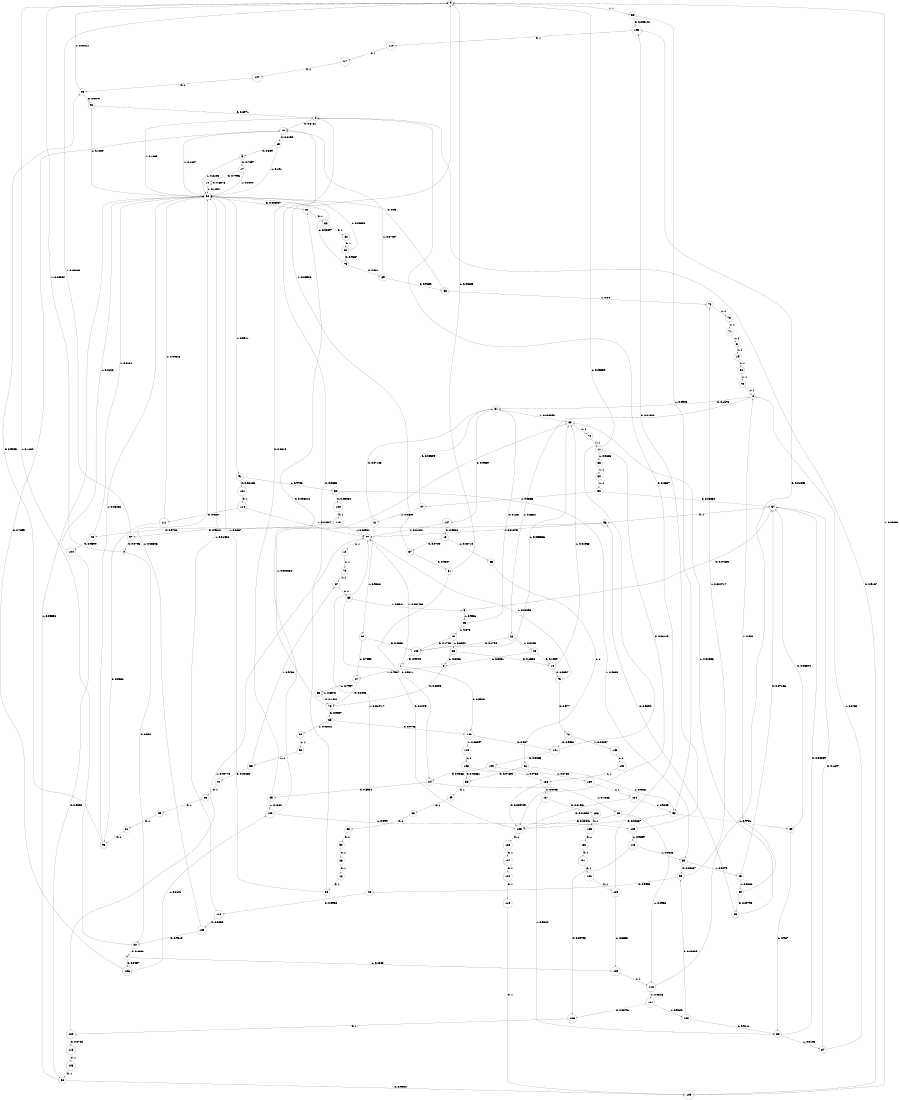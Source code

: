 digraph "ch4_face_source_L16" {
size = "6,8.5";
ratio = "fill";
node [shape = circle];
node [fontsize = 24];
edge [fontsize = 24];
0 -> 55 [label = "1: 1        "];
1 -> 146 [label = "0: 0.9925   "];
1 -> 77 [label = "1: 0.007463  "];
2 -> 16 [label = "0: 0.8731   "];
2 -> 92 [label = "1: 0.1269   "];
3 -> 19 [label = "1: 1        "];
4 -> 20 [label = "0: 0.952    "];
4 -> 0 [label = "1: 0.04802  "];
5 -> 57 [label = "0: 0.07692  "];
5 -> 23 [label = "1: 0.9231   "];
6 -> 81 [label = "0: 0.1378   "];
6 -> 22 [label = "1: 0.8622   "];
7 -> 106 [label = "0: 0.8437   "];
7 -> 123 [label = "1: 0.1563   "];
8 -> 75 [label = "0: 0.2093   "];
8 -> 27 [label = "1: 0.7907   "];
9 -> 17 [label = "0: 0.7897   "];
9 -> 92 [label = "1: 0.2103   "];
10 -> 10 [label = "0: 0.8576   "];
10 -> 92 [label = "1: 0.1424   "];
11 -> 135 [label = "0: 0.03125  "];
11 -> 68 [label = "1: 0.9688   "];
12 -> 70 [label = "1: 1        "];
13 -> 37 [label = "0: 0.9729   "];
13 -> 63 [label = "1: 0.02714  "];
14 -> 79 [label = "0: 0.9897   "];
14 -> 62 [label = "1: 0.01033  "];
15 -> 9 [label = "0: 0.809    "];
15 -> 92 [label = "1: 0.191    "];
16 -> 15 [label = "0: 0.8193   "];
16 -> 92 [label = "1: 0.1807   "];
17 -> 10 [label = "0: 0.7996   "];
17 -> 92 [label = "1: 0.2004   "];
18 -> 30 [label = "0: 1        "];
19 -> 51 [label = "1: 1        "];
20 -> 7 [label = "0: 0.8866   "];
20 -> 0 [label = "1: 0.1134   "];
21 -> 93 [label = "0: 1        "];
22 -> 148 [label = "0: 0.1754   "];
22 -> 28 [label = "1: 0.8246   "];
23 -> 81 [label = "0: 0.125    "];
23 -> 40 [label = "1: 0.875    "];
24 -> 25 [label = "0: 0.8934   "];
24 -> 86 [label = "1: 0.1066   "];
25 -> 16 [label = "0: 0.8618   "];
25 -> 103 [label = "1: 0.1382   "];
26 -> 18 [label = "0: 1        "];
27 -> 75 [label = "0: 0.2003   "];
27 -> 35 [label = "1: 0.7997   "];
28 -> 14 [label = "0: 0.1939   "];
28 -> 8 [label = "1: 0.8061   "];
29 -> 21 [label = "0: 1        "];
30 -> 2 [label = "0: 0.3333   "];
30 -> 92 [label = "1: 0.6667   "];
31 -> 24 [label = "0: 0.9511   "];
31 -> 0 [label = "1: 0.04889  "];
32 -> 26 [label = "0: 1        "];
33 -> 14 [label = "0: 0.1538   "];
33 -> 8 [label = "1: 0.8462   "];
34 -> 148 [label = "0: 0.2308   "];
34 -> 27 [label = "1: 0.7692   "];
35 -> 75 [label = "0: 0.1422   "];
35 -> 35 [label = "1: 0.8578   "];
36 -> 29 [label = "0: 1        "];
37 -> 31 [label = "0: 0.9307   "];
37 -> 0 [label = "1: 0.06926  "];
38 -> 32 [label = "0: 1        "];
39 -> 85 [label = "0: 0.09798  "];
39 -> 6 [label = "1: 0.902    "];
40 -> 148 [label = "0: 0.1746   "];
40 -> 33 [label = "1: 0.8254   "];
41 -> 81 [label = "0: 0.07143  "];
41 -> 34 [label = "1: 0.9286   "];
42 -> 104 [label = "0: 0.9899   "];
42 -> 92 [label = "1: 0.0101   "];
43 -> 38 [label = "0: 1        "];
44 -> 36 [label = "0: 1        "];
45 -> 57 [label = "0: 0.07136  "];
45 -> 39 [label = "1: 0.9286   "];
46 -> 6 [label = "1: 1        "];
47 -> 81 [label = "0: 0.03509  "];
47 -> 41 [label = "1: 0.9649   "];
48 -> 112 [label = "0: 0.9953   "];
48 -> 77 [label = "1: 0.004717  "];
49 -> 43 [label = "0: 1        "];
50 -> 99 [label = "0: 0.05207  "];
50 -> 45 [label = "1: 0.9479   "];
51 -> 46 [label = "1: 1        "];
52 -> 57 [label = "0: 0.06452  "];
52 -> 47 [label = "1: 0.9355   "];
53 -> 44 [label = "0: 0.02439  "];
53 -> 67 [label = "1: 0.9756   "];
54 -> 122 [label = "0: 0.03454  "];
54 -> 50 [label = "1: 0.9655   "];
55 -> 125 [label = "0: 0.005141  "];
55 -> 90 [label = "1: 0.9949   "];
56 -> 53 [label = "1: 1        "];
57 -> 98 [label = "0: 1        "];
58 -> 49 [label = "0: 1        "];
59 -> 135 [label = "0: 0.0479   "];
59 -> 5 [label = "1: 0.9521   "];
60 -> 52 [label = "1: 1        "];
61 -> 58 [label = "0: 0.07692  "];
61 -> 90 [label = "1: 0.9231   "];
62 -> 72 [label = "1: 1        "];
63 -> 61 [label = "1: 1        "];
64 -> 56 [label = "1: 1        "];
65 -> 146 [label = "0: 0.9798   "];
65 -> 64 [label = "1: 0.02021  "];
66 -> 16 [label = "0: 0.96     "];
66 -> 78 [label = "1: 0.04     "];
67 -> 59 [label = "1: 1        "];
68 -> 60 [label = "1: 1        "];
69 -> 66 [label = "0: 0.9259   "];
69 -> 92 [label = "1: 0.07407  "];
70 -> 67 [label = "1: 1        "];
71 -> 3 [label = "1: 1        "];
72 -> 11 [label = "1: 1        "];
73 -> 71 [label = "1: 1        "];
74 -> 141 [label = "0: 0.9551   "];
74 -> 145 [label = "1: 0.04487  "];
75 -> 65 [label = "0: 0.9907   "];
75 -> 62 [label = "1: 0.009284  "];
76 -> 69 [label = "0: 0.931    "];
76 -> 92 [label = "1: 0.06897  "];
77 -> 12 [label = "1: 1        "];
78 -> 73 [label = "1: 1        "];
79 -> 74 [label = "0: 0.977    "];
79 -> 77 [label = "1: 0.02296  "];
80 -> 76 [label = "0: 0.9667   "];
80 -> 92 [label = "1: 0.03333  "];
81 -> 147 [label = "0: 0.9959   "];
81 -> 62 [label = "1: 0.004098  "];
82 -> 80 [label = "0: 1        "];
83 -> 82 [label = "0: 1        "];
84 -> 83 [label = "0: 1        "];
85 -> 98 [label = "0: 0.9894   "];
85 -> 62 [label = "1: 0.01056  "];
86 -> 135 [label = "0: 0.00641  "];
86 -> 116 [label = "1: 0.9936   "];
87 -> 57 [label = "0: 0.1247   "];
87 -> 6 [label = "1: 0.8753   "];
88 -> 57 [label = "0: 0.08049  "];
88 -> 87 [label = "1: 0.9195   "];
89 -> 57 [label = "0: 0.03304  "];
89 -> 88 [label = "1: 0.967    "];
90 -> 135 [label = "0: 0.02687  "];
90 -> 89 [label = "1: 0.9731   "];
91 -> 121 [label = "0: 0.02166  "];
91 -> 54 [label = "1: 0.9783   "];
92 -> 84 [label = "0: 0.008927  "];
92 -> 91 [label = "1: 0.9911   "];
93 -> 95 [label = "0: 0.9355   "];
93 -> 92 [label = "1: 0.06452  "];
94 -> 2 [label = "0: 0.8971   "];
94 -> 92 [label = "1: 0.1029   "];
95 -> 94 [label = "0: 0.9079   "];
95 -> 0 [label = "1: 0.09211  "];
96 -> 109 [label = "0: 0.9444   "];
96 -> 92 [label = "1: 0.05556  "];
97 -> 4 [label = "0: 0.9795   "];
97 -> 0 [label = "1: 0.02046  "];
98 -> 97 [label = "0: 0.9812   "];
98 -> 77 [label = "1: 0.01875  "];
99 -> 48 [label = "0: 0.9953   "];
99 -> 78 [label = "1: 0.004717  "];
100 -> 99 [label = "0: 0.08889  "];
100 -> 88 [label = "1: 0.9111   "];
101 -> 126 [label = "0: 0.03751  "];
101 -> 100 [label = "1: 0.9625   "];
102 -> 125 [label = "0: 0.01008  "];
102 -> 115 [label = "1: 0.9899   "];
103 -> 84 [label = "0: 0.006012  "];
103 -> 102 [label = "1: 0.994    "];
104 -> 96 [label = "0: 0.9898   "];
104 -> 92 [label = "1: 0.0102   "];
105 -> 20 [label = "0: 0.9615   "];
105 -> 92 [label = "1: 0.03846  "];
106 -> 16 [label = "0: 0.7899   "];
106 -> 103 [label = "1: 0.2101   "];
107 -> 95 [label = "0: 1        "];
108 -> 96 [label = "0: 1        "];
109 -> 2 [label = "0: 0.9167   "];
109 -> 0 [label = "1: 0.08333  "];
110 -> 109 [label = "0: 1        "];
111 -> 93 [label = "0: 0.9538   "];
111 -> 92 [label = "1: 0.04615  "];
112 -> 105 [label = "0: 0.9858   "];
112 -> 92 [label = "1: 0.01422  "];
113 -> 42 [label = "0: 0.9706   "];
113 -> 77 [label = "1: 0.02941  "];
114 -> 111 [label = "0: 0.9847   "];
114 -> 77 [label = "1: 0.01527  "];
115 -> 126 [label = "0: 0.03753  "];
115 -> 50 [label = "1: 0.9625   "];
116 -> 125 [label = "0: 0.01843  "];
116 -> 101 [label = "1: 0.9816   "];
117 -> 107 [label = "0: 1        "];
118 -> 108 [label = "0: 1        "];
119 -> 117 [label = "0: 1        "];
120 -> 118 [label = "0: 0.9722   "];
120 -> 77 [label = "1: 0.02778  "];
121 -> 114 [label = "0: 1        "];
122 -> 113 [label = "0: 1        "];
123 -> 116 [label = "1: 1        "];
124 -> 110 [label = "0: 1        "];
125 -> 119 [label = "0: 1        "];
126 -> 120 [label = "0: 1        "];
127 -> 124 [label = "0: 1        "];
128 -> 127 [label = "0: 1        "];
129 -> 2 [label = "0: 0.6667   "];
129 -> 123 [label = "1: 0.3333   "];
130 -> 129 [label = "0: 1        "];
131 -> 130 [label = "0: 1        "];
132 -> 131 [label = "0: 1        "];
133 -> 132 [label = "0: 1        "];
134 -> 135 [label = "0: 0.01508  "];
134 -> 90 [label = "1: 0.9849   "];
135 -> 128 [label = "0: 1        "];
136 -> 133 [label = "0: 1        "];
137 -> 136 [label = "0: 0.01961  "];
137 -> 88 [label = "1: 0.9804   "];
138 -> 135 [label = "0: 0.009709  "];
138 -> 137 [label = "1: 0.9903   "];
139 -> 134 [label = "1: 1        "];
140 -> 24 [label = "0: 0.9268   "];
140 -> 139 [label = "1: 0.0732   "];
141 -> 140 [label = "0: 0.9465   "];
141 -> 0 [label = "1: 0.05354  "];
142 -> 138 [label = "1: 1        "];
143 -> 58 [label = "0: 0.02381  "];
143 -> 138 [label = "1: 0.9762   "];
144 -> 143 [label = "1: 1        "];
145 -> 142 [label = "1: 1        "];
146 -> 141 [label = "0: 0.967    "];
146 -> 144 [label = "1: 0.03297  "];
147 -> 13 [label = "0: 0.9836   "];
147 -> 77 [label = "1: 0.01641  "];
148 -> 1 [label = "0: 0.9944   "];
148 -> 62 [label = "1: 0.005566  "];
}